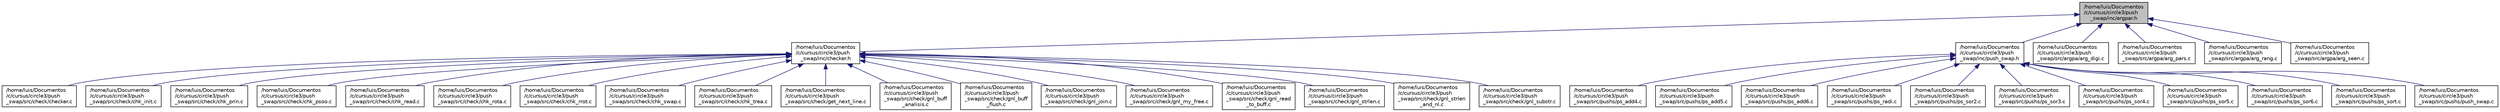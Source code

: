 digraph "/home/luis/Documentos/c/cursus/circle3/push_swap/inc/argpar.h"
{
 // LATEX_PDF_SIZE
  edge [fontname="Helvetica",fontsize="10",labelfontname="Helvetica",labelfontsize="10"];
  node [fontname="Helvetica",fontsize="10",shape=record];
  Node1 [label="/home/luis/Documentos\l/c/cursus/circle3/push\l_swap/inc/argpar.h",height=0.2,width=0.4,color="black", fillcolor="grey75", style="filled", fontcolor="black",tooltip=" "];
  Node1 -> Node2 [dir="back",color="midnightblue",fontsize="10",style="solid",fontname="Helvetica"];
  Node2 [label="/home/luis/Documentos\l/c/cursus/circle3/push\l_swap/inc/checker.h",height=0.2,width=0.4,color="black", fillcolor="white", style="filled",URL="$d4/ddc/checker_8h.html",tooltip=" "];
  Node2 -> Node3 [dir="back",color="midnightblue",fontsize="10",style="solid",fontname="Helvetica"];
  Node3 [label="/home/luis/Documentos\l/c/cursus/circle3/push\l_swap/src/check/checker.c",height=0.2,width=0.4,color="black", fillcolor="white", style="filled",URL="$d1/dbc/checker_8c.html",tooltip=" "];
  Node2 -> Node4 [dir="back",color="midnightblue",fontsize="10",style="solid",fontname="Helvetica"];
  Node4 [label="/home/luis/Documentos\l/c/cursus/circle3/push\l_swap/src/check/chk_init.c",height=0.2,width=0.4,color="black", fillcolor="white", style="filled",URL="$dc/d77/chk__init_8c.html",tooltip=" "];
  Node2 -> Node5 [dir="back",color="midnightblue",fontsize="10",style="solid",fontname="Helvetica"];
  Node5 [label="/home/luis/Documentos\l/c/cursus/circle3/push\l_swap/src/check/chk_prin.c",height=0.2,width=0.4,color="black", fillcolor="white", style="filled",URL="$d0/d7a/chk__prin_8c.html",tooltip=" "];
  Node2 -> Node6 [dir="back",color="midnightblue",fontsize="10",style="solid",fontname="Helvetica"];
  Node6 [label="/home/luis/Documentos\l/c/cursus/circle3/push\l_swap/src/check/chk_psoo.c",height=0.2,width=0.4,color="black", fillcolor="white", style="filled",URL="$da/d9b/chk__psoo_8c.html",tooltip=" "];
  Node2 -> Node7 [dir="back",color="midnightblue",fontsize="10",style="solid",fontname="Helvetica"];
  Node7 [label="/home/luis/Documentos\l/c/cursus/circle3/push\l_swap/src/check/chk_read.c",height=0.2,width=0.4,color="black", fillcolor="white", style="filled",URL="$db/dfd/chk__read_8c.html",tooltip=" "];
  Node2 -> Node8 [dir="back",color="midnightblue",fontsize="10",style="solid",fontname="Helvetica"];
  Node8 [label="/home/luis/Documentos\l/c/cursus/circle3/push\l_swap/src/check/chk_rota.c",height=0.2,width=0.4,color="black", fillcolor="white", style="filled",URL="$d1/dd8/chk__rota_8c.html",tooltip=" "];
  Node2 -> Node9 [dir="back",color="midnightblue",fontsize="10",style="solid",fontname="Helvetica"];
  Node9 [label="/home/luis/Documentos\l/c/cursus/circle3/push\l_swap/src/check/chk_rrot.c",height=0.2,width=0.4,color="black", fillcolor="white", style="filled",URL="$d2/d94/chk__rrot_8c.html",tooltip=" "];
  Node2 -> Node10 [dir="back",color="midnightblue",fontsize="10",style="solid",fontname="Helvetica"];
  Node10 [label="/home/luis/Documentos\l/c/cursus/circle3/push\l_swap/src/check/chk_swap.c",height=0.2,width=0.4,color="black", fillcolor="white", style="filled",URL="$dc/dca/chk__swap_8c.html",tooltip=" "];
  Node2 -> Node11 [dir="back",color="midnightblue",fontsize="10",style="solid",fontname="Helvetica"];
  Node11 [label="/home/luis/Documentos\l/c/cursus/circle3/push\l_swap/src/check/chk_trea.c",height=0.2,width=0.4,color="black", fillcolor="white", style="filled",URL="$d0/ddc/chk__trea_8c.html",tooltip=" "];
  Node2 -> Node12 [dir="back",color="midnightblue",fontsize="10",style="solid",fontname="Helvetica"];
  Node12 [label="/home/luis/Documentos\l/c/cursus/circle3/push\l_swap/src/check/get_next_line.c",height=0.2,width=0.4,color="black", fillcolor="white", style="filled",URL="$db/d44/get__next__line_8c.html",tooltip=" "];
  Node2 -> Node13 [dir="back",color="midnightblue",fontsize="10",style="solid",fontname="Helvetica"];
  Node13 [label="/home/luis/Documentos\l/c/cursus/circle3/push\l_swap/src/check/gnl_buff\l_analisis.c",height=0.2,width=0.4,color="black", fillcolor="white", style="filled",URL="$d8/d64/gnl__buff__analisis_8c.html",tooltip=" "];
  Node2 -> Node14 [dir="back",color="midnightblue",fontsize="10",style="solid",fontname="Helvetica"];
  Node14 [label="/home/luis/Documentos\l/c/cursus/circle3/push\l_swap/src/check/gnl_buff\l_flush.c",height=0.2,width=0.4,color="black", fillcolor="white", style="filled",URL="$db/da0/gnl__buff__flush_8c.html",tooltip=" "];
  Node2 -> Node15 [dir="back",color="midnightblue",fontsize="10",style="solid",fontname="Helvetica"];
  Node15 [label="/home/luis/Documentos\l/c/cursus/circle3/push\l_swap/src/check/gnl_join.c",height=0.2,width=0.4,color="black", fillcolor="white", style="filled",URL="$de/d0b/gnl__join_8c.html",tooltip=" "];
  Node2 -> Node16 [dir="back",color="midnightblue",fontsize="10",style="solid",fontname="Helvetica"];
  Node16 [label="/home/luis/Documentos\l/c/cursus/circle3/push\l_swap/src/check/gnl_my_free.c",height=0.2,width=0.4,color="black", fillcolor="white", style="filled",URL="$df/d78/gnl__my__free_8c.html",tooltip=" "];
  Node2 -> Node17 [dir="back",color="midnightblue",fontsize="10",style="solid",fontname="Helvetica"];
  Node17 [label="/home/luis/Documentos\l/c/cursus/circle3/push\l_swap/src/check/gnl_read\l_to_buff.c",height=0.2,width=0.4,color="black", fillcolor="white", style="filled",URL="$d9/d43/gnl__read__to__buff_8c.html",tooltip=" "];
  Node2 -> Node18 [dir="back",color="midnightblue",fontsize="10",style="solid",fontname="Helvetica"];
  Node18 [label="/home/luis/Documentos\l/c/cursus/circle3/push\l_swap/src/check/gnl_strlen.c",height=0.2,width=0.4,color="black", fillcolor="white", style="filled",URL="$d9/d3e/gnl__strlen_8c.html",tooltip=" "];
  Node2 -> Node19 [dir="back",color="midnightblue",fontsize="10",style="solid",fontname="Helvetica"];
  Node19 [label="/home/luis/Documentos\l/c/cursus/circle3/push\l_swap/src/check/gnl_strlen\l_and_nl.c",height=0.2,width=0.4,color="black", fillcolor="white", style="filled",URL="$d1/d9b/gnl__strlen__and__nl_8c.html",tooltip=" "];
  Node2 -> Node20 [dir="back",color="midnightblue",fontsize="10",style="solid",fontname="Helvetica"];
  Node20 [label="/home/luis/Documentos\l/c/cursus/circle3/push\l_swap/src/check/gnl_substr.c",height=0.2,width=0.4,color="black", fillcolor="white", style="filled",URL="$d5/d56/gnl__substr_8c.html",tooltip=" "];
  Node1 -> Node21 [dir="back",color="midnightblue",fontsize="10",style="solid",fontname="Helvetica"];
  Node21 [label="/home/luis/Documentos\l/c/cursus/circle3/push\l_swap/inc/push_swap.h",height=0.2,width=0.4,color="black", fillcolor="white", style="filled",URL="$de/d06/push__swap_8h.html",tooltip=" "];
  Node21 -> Node22 [dir="back",color="midnightblue",fontsize="10",style="solid",fontname="Helvetica"];
  Node22 [label="/home/luis/Documentos\l/c/cursus/circle3/push\l_swap/src/pushs/ps_add4.c",height=0.2,width=0.4,color="black", fillcolor="white", style="filled",URL="$d2/d2e/ps__add4_8c.html",tooltip=" "];
  Node21 -> Node23 [dir="back",color="midnightblue",fontsize="10",style="solid",fontname="Helvetica"];
  Node23 [label="/home/luis/Documentos\l/c/cursus/circle3/push\l_swap/src/pushs/ps_add5.c",height=0.2,width=0.4,color="black", fillcolor="white", style="filled",URL="$df/da6/ps__add5_8c.html",tooltip=" "];
  Node21 -> Node24 [dir="back",color="midnightblue",fontsize="10",style="solid",fontname="Helvetica"];
  Node24 [label="/home/luis/Documentos\l/c/cursus/circle3/push\l_swap/src/pushs/ps_add6.c",height=0.2,width=0.4,color="black", fillcolor="white", style="filled",URL="$da/dd5/ps__add6_8c.html",tooltip=" "];
  Node21 -> Node25 [dir="back",color="midnightblue",fontsize="10",style="solid",fontname="Helvetica"];
  Node25 [label="/home/luis/Documentos\l/c/cursus/circle3/push\l_swap/src/pushs/ps_radi.c",height=0.2,width=0.4,color="black", fillcolor="white", style="filled",URL="$d0/dba/ps__radi_8c.html",tooltip=" "];
  Node21 -> Node26 [dir="back",color="midnightblue",fontsize="10",style="solid",fontname="Helvetica"];
  Node26 [label="/home/luis/Documentos\l/c/cursus/circle3/push\l_swap/src/pushs/ps_sor2.c",height=0.2,width=0.4,color="black", fillcolor="white", style="filled",URL="$d9/d86/ps__sor2_8c.html",tooltip=" "];
  Node21 -> Node27 [dir="back",color="midnightblue",fontsize="10",style="solid",fontname="Helvetica"];
  Node27 [label="/home/luis/Documentos\l/c/cursus/circle3/push\l_swap/src/pushs/ps_sor3.c",height=0.2,width=0.4,color="black", fillcolor="white", style="filled",URL="$db/da6/ps__sor3_8c.html",tooltip=" "];
  Node21 -> Node28 [dir="back",color="midnightblue",fontsize="10",style="solid",fontname="Helvetica"];
  Node28 [label="/home/luis/Documentos\l/c/cursus/circle3/push\l_swap/src/pushs/ps_sor4.c",height=0.2,width=0.4,color="black", fillcolor="white", style="filled",URL="$d6/da5/ps__sor4_8c.html",tooltip=" "];
  Node21 -> Node29 [dir="back",color="midnightblue",fontsize="10",style="solid",fontname="Helvetica"];
  Node29 [label="/home/luis/Documentos\l/c/cursus/circle3/push\l_swap/src/pushs/ps_sor5.c",height=0.2,width=0.4,color="black", fillcolor="white", style="filled",URL="$df/d19/ps__sor5_8c.html",tooltip=" "];
  Node21 -> Node30 [dir="back",color="midnightblue",fontsize="10",style="solid",fontname="Helvetica"];
  Node30 [label="/home/luis/Documentos\l/c/cursus/circle3/push\l_swap/src/pushs/ps_sor6.c",height=0.2,width=0.4,color="black", fillcolor="white", style="filled",URL="$d8/dd2/ps__sor6_8c.html",tooltip=" "];
  Node21 -> Node31 [dir="back",color="midnightblue",fontsize="10",style="solid",fontname="Helvetica"];
  Node31 [label="/home/luis/Documentos\l/c/cursus/circle3/push\l_swap/src/pushs/ps_sort.c",height=0.2,width=0.4,color="black", fillcolor="white", style="filled",URL="$d3/d15/ps__sort_8c.html",tooltip=" "];
  Node21 -> Node32 [dir="back",color="midnightblue",fontsize="10",style="solid",fontname="Helvetica"];
  Node32 [label="/home/luis/Documentos\l/c/cursus/circle3/push\l_swap/src/pushs/push_swap.c",height=0.2,width=0.4,color="black", fillcolor="white", style="filled",URL="$d6/d7f/push__swap_8c.html",tooltip=" "];
  Node1 -> Node33 [dir="back",color="midnightblue",fontsize="10",style="solid",fontname="Helvetica"];
  Node33 [label="/home/luis/Documentos\l/c/cursus/circle3/push\l_swap/src/argpa/arg_digi.c",height=0.2,width=0.4,color="black", fillcolor="white", style="filled",URL="$d0/d65/arg__digi_8c.html",tooltip=" "];
  Node1 -> Node34 [dir="back",color="midnightblue",fontsize="10",style="solid",fontname="Helvetica"];
  Node34 [label="/home/luis/Documentos\l/c/cursus/circle3/push\l_swap/src/argpa/arg_pars.c",height=0.2,width=0.4,color="black", fillcolor="white", style="filled",URL="$d5/d07/arg__pars_8c.html",tooltip=" "];
  Node1 -> Node35 [dir="back",color="midnightblue",fontsize="10",style="solid",fontname="Helvetica"];
  Node35 [label="/home/luis/Documentos\l/c/cursus/circle3/push\l_swap/src/argpa/arg_rang.c",height=0.2,width=0.4,color="black", fillcolor="white", style="filled",URL="$dd/dd3/arg__rang_8c.html",tooltip=" "];
  Node1 -> Node36 [dir="back",color="midnightblue",fontsize="10",style="solid",fontname="Helvetica"];
  Node36 [label="/home/luis/Documentos\l/c/cursus/circle3/push\l_swap/src/argpa/arg_seen.c",height=0.2,width=0.4,color="black", fillcolor="white", style="filled",URL="$d0/d6e/arg__seen_8c.html",tooltip=" "];
}
